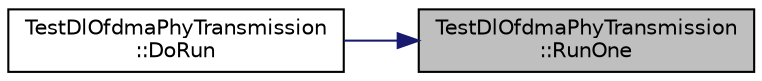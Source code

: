 digraph "TestDlOfdmaPhyTransmission::RunOne"
{
 // LATEX_PDF_SIZE
  edge [fontname="Helvetica",fontsize="10",labelfontname="Helvetica",labelfontsize="10"];
  node [fontname="Helvetica",fontsize="10",shape=record];
  rankdir="RL";
  Node1 [label="TestDlOfdmaPhyTransmission\l::RunOne",height=0.2,width=0.4,color="black", fillcolor="grey75", style="filled", fontcolor="black",tooltip="Run one function."];
  Node1 -> Node2 [dir="back",color="midnightblue",fontsize="10",style="solid",fontname="Helvetica"];
  Node2 [label="TestDlOfdmaPhyTransmission\l::DoRun",height=0.2,width=0.4,color="black", fillcolor="white", style="filled",URL="$class_test_dl_ofdma_phy_transmission.html#a6d337ae1cfab321942977b925caf612d",tooltip="Implementation to actually run this TestCase."];
}
